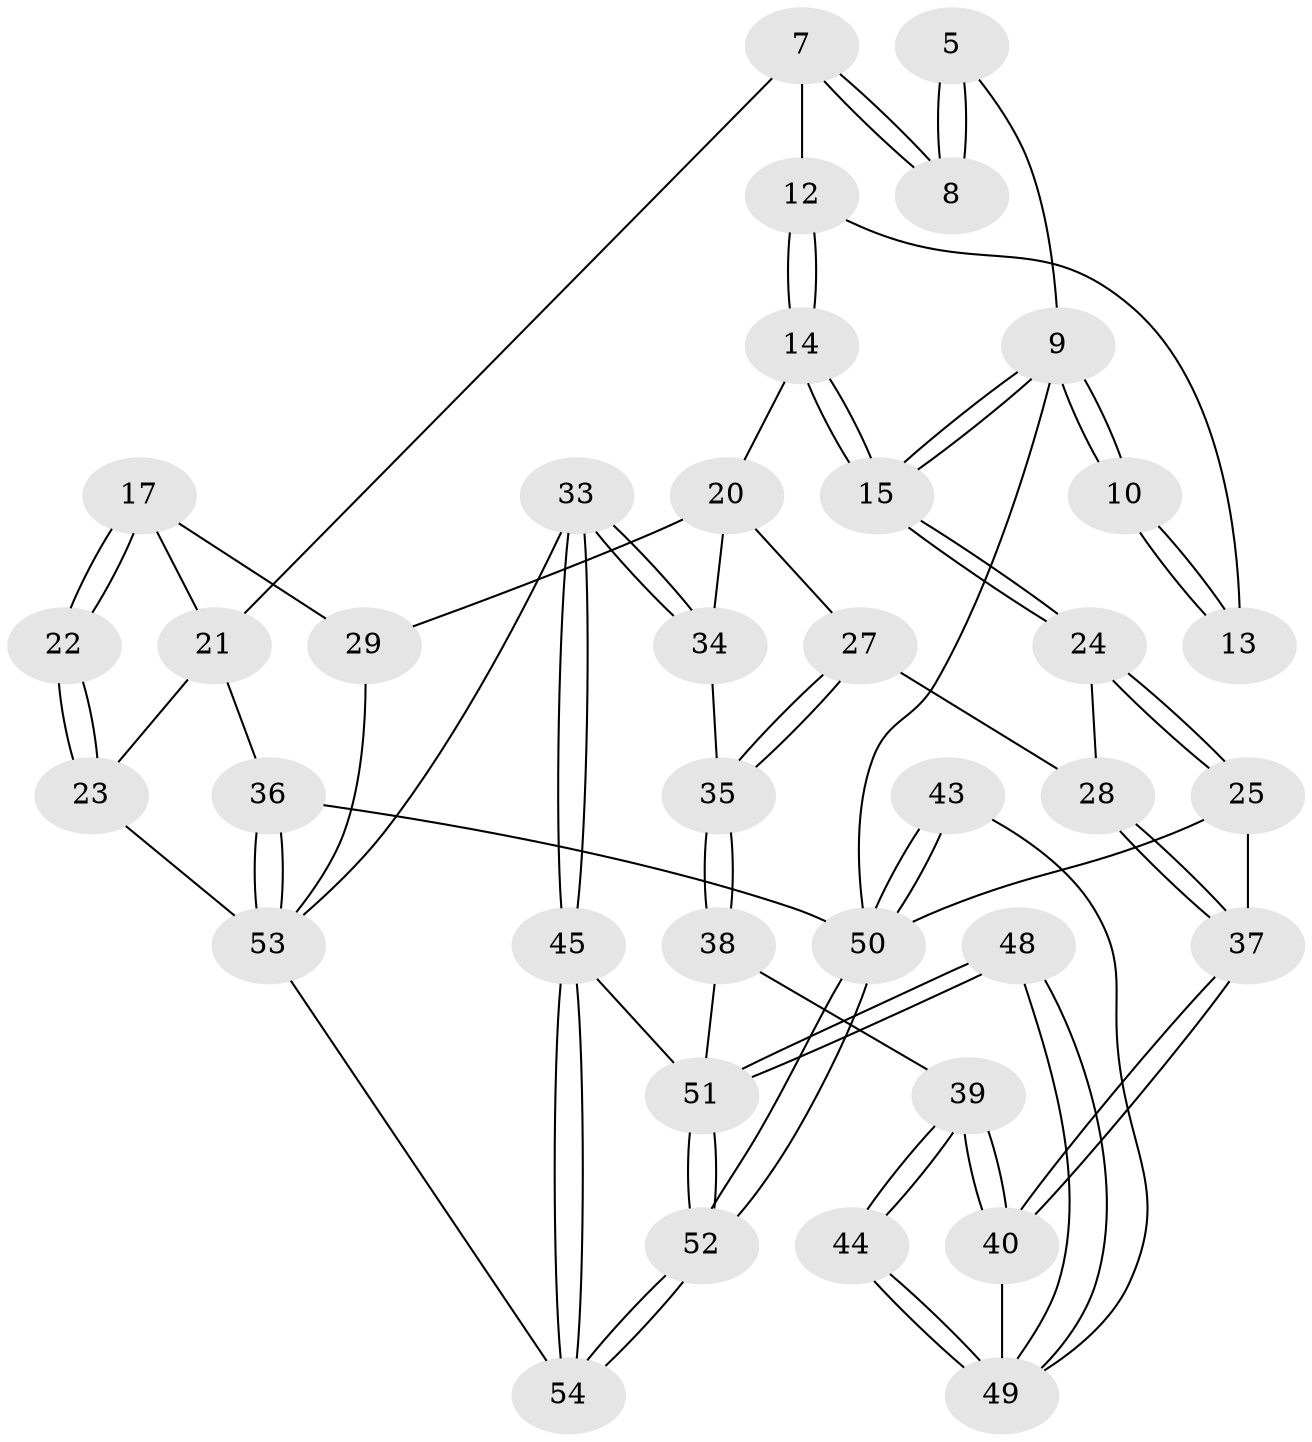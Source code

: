 // original degree distribution, {3: 0.05555555555555555, 6: 0.2222222222222222, 5: 0.5, 4: 0.2222222222222222}
// Generated by graph-tools (version 1.1) at 2025/06/03/04/25 22:06:23]
// undirected, 37 vertices, 84 edges
graph export_dot {
graph [start="1"]
  node [color=gray90,style=filled];
  5 [pos="+0.5807076450440425+0"];
  7 [pos="+0.636505255690151+0.15531605304173515"];
  8 [pos="+0.5447680440220962+0.09442490709753806"];
  9 [pos="+0.22696938410674078+0.14108153144310454",super="+4"];
  10 [pos="+0.24378526106480689+0.14026152552967183"];
  12 [pos="+0.5282875989852074+0.2732466481336777"];
  13 [pos="+0.5033594209115887+0.221785250908018",super="+11"];
  14 [pos="+0.5170507699314912+0.33691018673878725"];
  15 [pos="+0.28730936225803366+0.30370719096878573"];
  17 [pos="+0.7591272744981101+0.19461012264789532"];
  20 [pos="+0.5339160596678746+0.35280252033580356",super="+19"];
  21 [pos="+1+0",super="+16+6"];
  22 [pos="+1+0.3565347174163915"];
  23 [pos="+1+0.35273613874617066"];
  24 [pos="+0.2772325712868375+0.3788120641149598"];
  25 [pos="+0.019563662136966777+0.5397942500302463"];
  27 [pos="+0.4191445155675147+0.5228096695281483"];
  28 [pos="+0.33779211559112865+0.5020232359908526"];
  29 [pos="+0.9212203679477825+0.40950662365256796",super="+18"];
  33 [pos="+0.7245137298561414+0.6611594512343129"];
  34 [pos="+0.6914731964279601+0.6041311794655704"];
  35 [pos="+0.5393577756363932+0.6058621513104946"];
  36 [pos="+1+1",super="+2"];
  37 [pos="+0.3019096137352821+0.5753147054716127"];
  38 [pos="+0.3978847407613193+0.7383530274848956"];
  39 [pos="+0.3342192356102345+0.7171987287048306"];
  40 [pos="+0.28706914662208116+0.6541235294691798"];
  43 [pos="+0+0.6132268219324156"];
  44 [pos="+0.22197194010705218+0.8538691799052676"];
  45 [pos="+0.5686954502210063+0.9460397931985844"];
  48 [pos="+0.20464052151640996+0.9329056404116853"];
  49 [pos="+0.20041783736323446+0.9102748824880323",super="+42+41"];
  50 [pos="+0+1",super="+3+26"];
  51 [pos="+0.16245710215733672+1",super="+46+47"];
  52 [pos="+0.07547819945807718+1"];
  53 [pos="+0.7396889653816413+1",super="+32+31"];
  54 [pos="+0.6213983438726928+1"];
  5 -- 8;
  5 -- 8;
  5 -- 9;
  7 -- 8;
  7 -- 8;
  7 -- 12;
  7 -- 21;
  9 -- 10;
  9 -- 10;
  9 -- 15;
  9 -- 15;
  9 -- 50;
  10 -- 13 [weight=2];
  10 -- 13;
  12 -- 13;
  12 -- 14;
  12 -- 14;
  14 -- 15;
  14 -- 15;
  14 -- 20;
  15 -- 24;
  15 -- 24;
  17 -- 22;
  17 -- 22;
  17 -- 21;
  17 -- 29;
  20 -- 27;
  20 -- 34;
  20 -- 29;
  21 -- 23;
  21 -- 36 [weight=2];
  22 -- 23;
  22 -- 23;
  23 -- 53;
  24 -- 25;
  24 -- 25;
  24 -- 28;
  25 -- 37;
  25 -- 50;
  27 -- 28;
  27 -- 35;
  27 -- 35;
  28 -- 37;
  28 -- 37;
  29 -- 53;
  33 -- 34;
  33 -- 34;
  33 -- 45;
  33 -- 45;
  33 -- 53;
  34 -- 35;
  35 -- 38;
  35 -- 38;
  36 -- 53 [weight=2];
  36 -- 53;
  36 -- 50 [weight=2];
  37 -- 40;
  37 -- 40;
  38 -- 39;
  38 -- 51;
  39 -- 40;
  39 -- 40;
  39 -- 44;
  39 -- 44;
  40 -- 49;
  43 -- 50 [weight=2];
  43 -- 50;
  43 -- 49;
  44 -- 49 [weight=2];
  44 -- 49;
  45 -- 54;
  45 -- 54;
  45 -- 51;
  48 -- 49;
  48 -- 49;
  48 -- 51 [weight=2];
  48 -- 51;
  50 -- 52;
  50 -- 52;
  51 -- 52;
  51 -- 52;
  52 -- 54;
  52 -- 54;
  53 -- 54;
}
